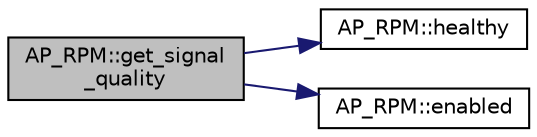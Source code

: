 digraph "AP_RPM::get_signal_quality"
{
 // INTERACTIVE_SVG=YES
  edge [fontname="Helvetica",fontsize="10",labelfontname="Helvetica",labelfontsize="10"];
  node [fontname="Helvetica",fontsize="10",shape=record];
  rankdir="LR";
  Node1 [label="AP_RPM::get_signal\l_quality",height=0.2,width=0.4,color="black", fillcolor="grey75", style="filled", fontcolor="black"];
  Node1 -> Node2 [color="midnightblue",fontsize="10",style="solid",fontname="Helvetica"];
  Node2 [label="AP_RPM::healthy",height=0.2,width=0.4,color="black", fillcolor="white", style="filled",URL="$classAP__RPM.html#abc56e8f9ca5bfb3c35d8e01f819913c3"];
  Node1 -> Node3 [color="midnightblue",fontsize="10",style="solid",fontname="Helvetica"];
  Node3 [label="AP_RPM::enabled",height=0.2,width=0.4,color="black", fillcolor="white", style="filled",URL="$classAP__RPM.html#a7aca14e0ba4b76dad7e48ba044e5a2bc"];
}

